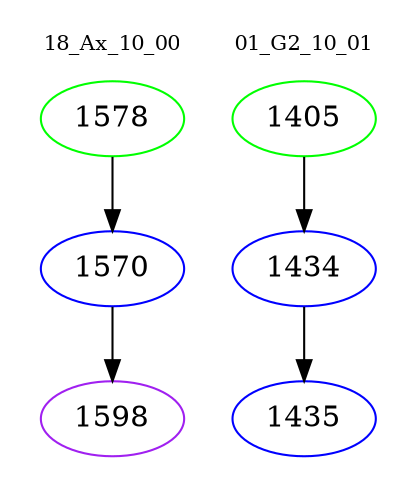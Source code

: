 digraph{
subgraph cluster_0 {
color = white
label = "18_Ax_10_00";
fontsize=10;
T0_1578 [label="1578", color="green"]
T0_1578 -> T0_1570 [color="black"]
T0_1570 [label="1570", color="blue"]
T0_1570 -> T0_1598 [color="black"]
T0_1598 [label="1598", color="purple"]
}
subgraph cluster_1 {
color = white
label = "01_G2_10_01";
fontsize=10;
T1_1405 [label="1405", color="green"]
T1_1405 -> T1_1434 [color="black"]
T1_1434 [label="1434", color="blue"]
T1_1434 -> T1_1435 [color="black"]
T1_1435 [label="1435", color="blue"]
}
}
